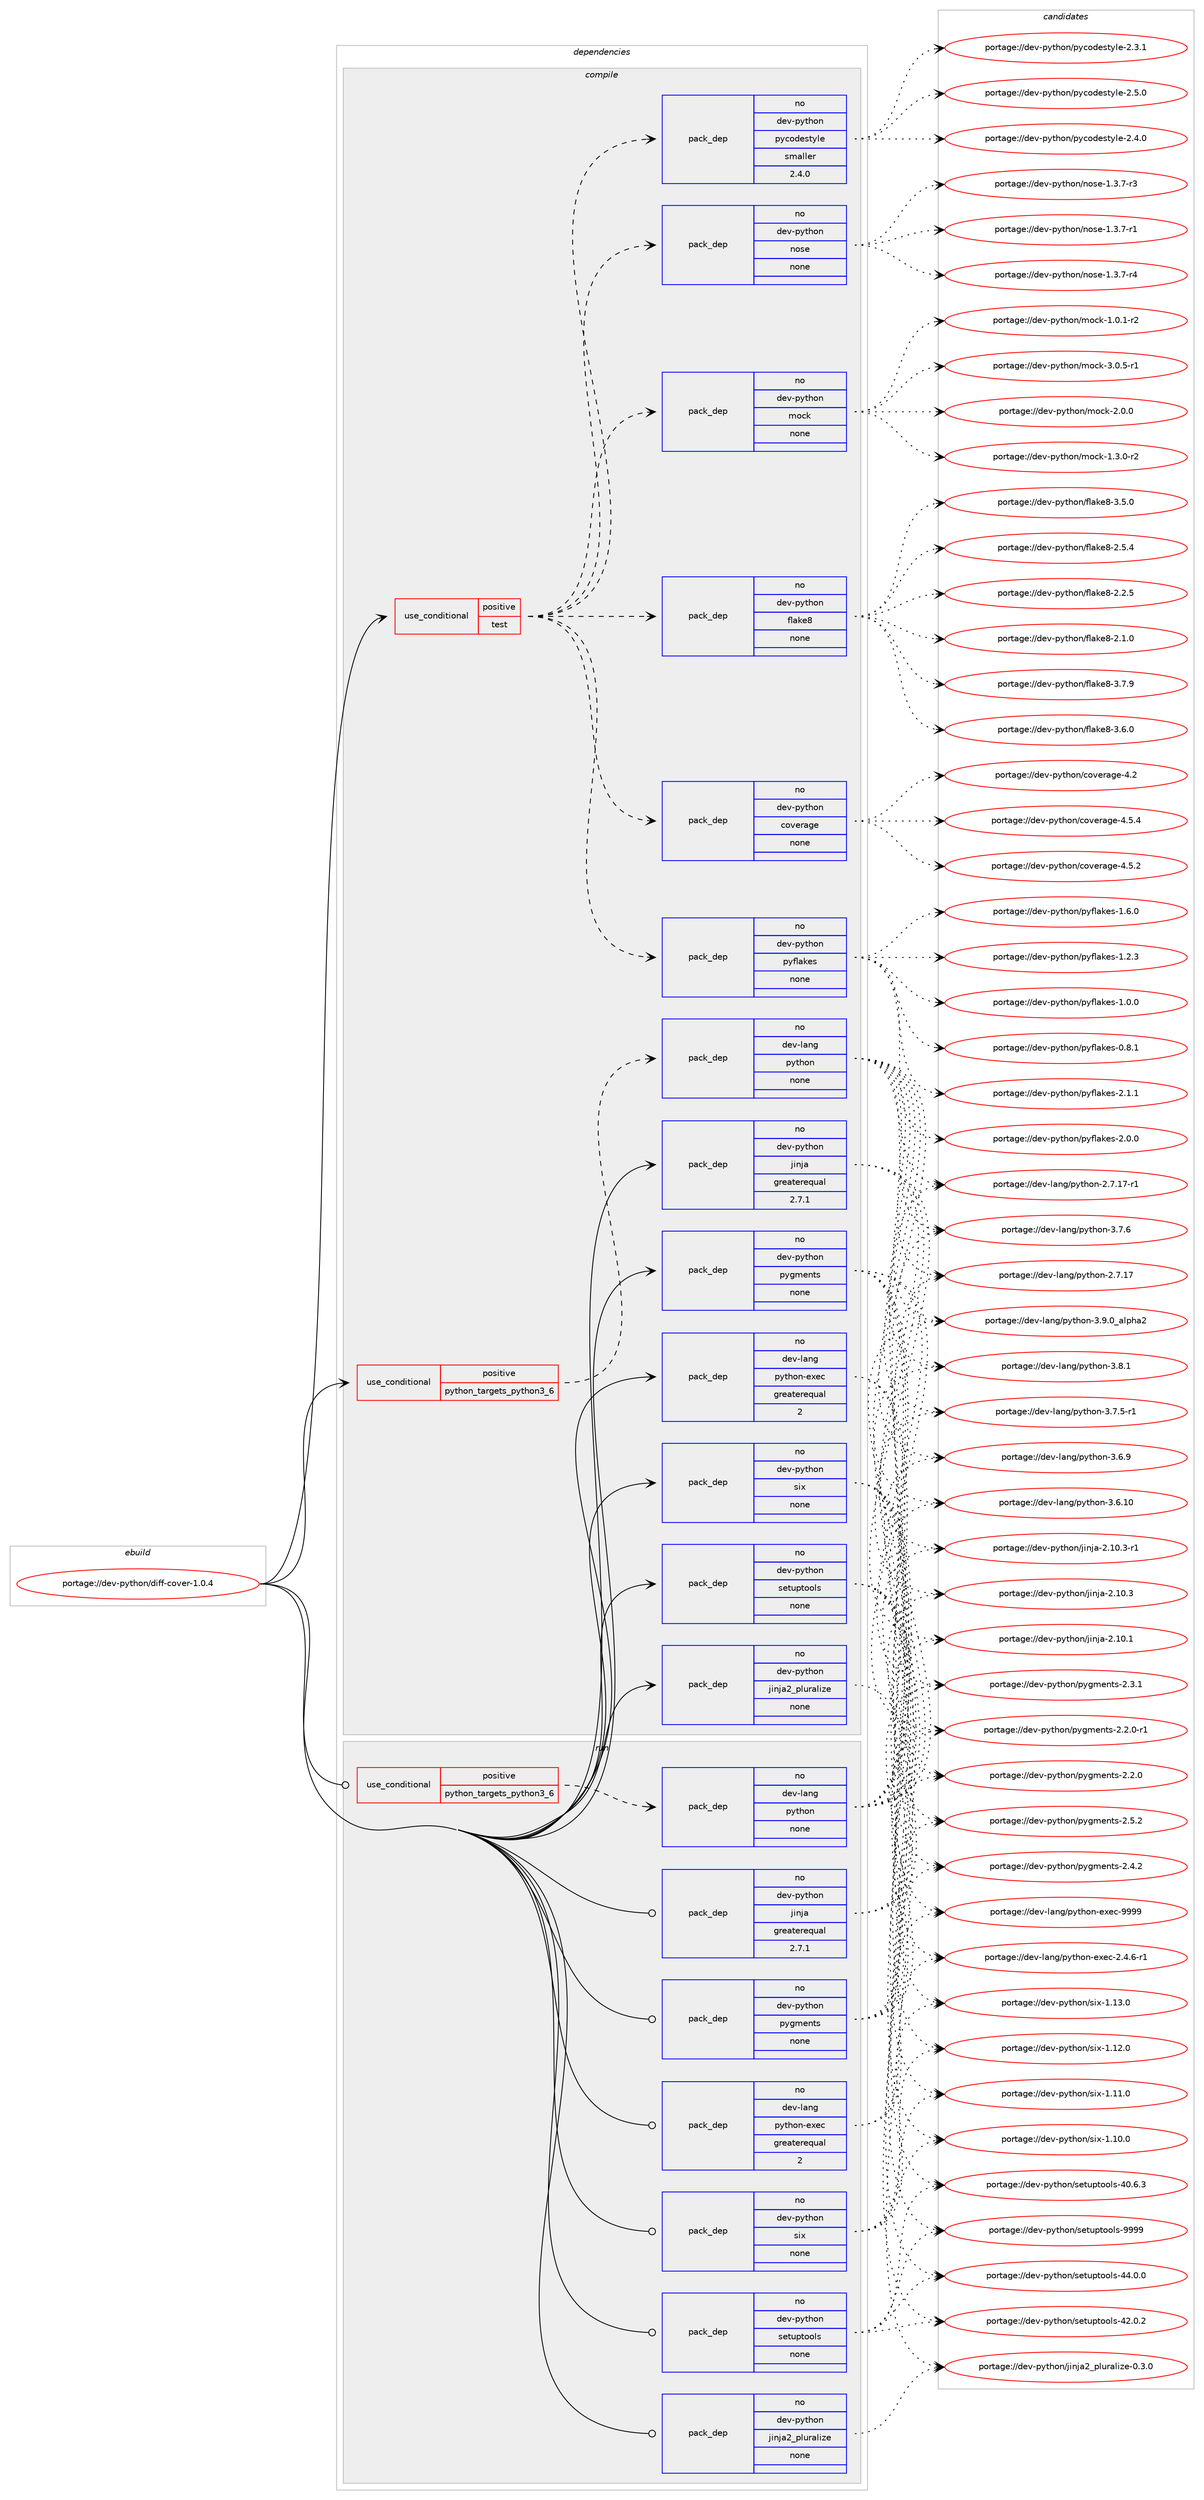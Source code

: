 digraph prolog {

# *************
# Graph options
# *************

newrank=true;
concentrate=true;
compound=true;
graph [rankdir=LR,fontname=Helvetica,fontsize=10,ranksep=1.5];#, ranksep=2.5, nodesep=0.2];
edge  [arrowhead=vee];
node  [fontname=Helvetica,fontsize=10];

# **********
# The ebuild
# **********

subgraph cluster_leftcol {
color=gray;
label=<<i>ebuild</i>>;
id [label="portage://dev-python/diff-cover-1.0.4", color=red, width=4, href="../dev-python/diff-cover-1.0.4.svg"];
}

# ****************
# The dependencies
# ****************

subgraph cluster_midcol {
color=gray;
label=<<i>dependencies</i>>;
subgraph cluster_compile {
fillcolor="#eeeeee";
style=filled;
label=<<i>compile</i>>;
subgraph cond116962 {
dependency464679 [label=<<TABLE BORDER="0" CELLBORDER="1" CELLSPACING="0" CELLPADDING="4"><TR><TD ROWSPAN="3" CELLPADDING="10">use_conditional</TD></TR><TR><TD>positive</TD></TR><TR><TD>python_targets_python3_6</TD></TR></TABLE>>, shape=none, color=red];
subgraph pack342724 {
dependency464680 [label=<<TABLE BORDER="0" CELLBORDER="1" CELLSPACING="0" CELLPADDING="4" WIDTH="220"><TR><TD ROWSPAN="6" CELLPADDING="30">pack_dep</TD></TR><TR><TD WIDTH="110">no</TD></TR><TR><TD>dev-lang</TD></TR><TR><TD>python</TD></TR><TR><TD>none</TD></TR><TR><TD></TD></TR></TABLE>>, shape=none, color=blue];
}
dependency464679:e -> dependency464680:w [weight=20,style="dashed",arrowhead="vee"];
}
id:e -> dependency464679:w [weight=20,style="solid",arrowhead="vee"];
subgraph cond116963 {
dependency464681 [label=<<TABLE BORDER="0" CELLBORDER="1" CELLSPACING="0" CELLPADDING="4"><TR><TD ROWSPAN="3" CELLPADDING="10">use_conditional</TD></TR><TR><TD>positive</TD></TR><TR><TD>test</TD></TR></TABLE>>, shape=none, color=red];
subgraph pack342725 {
dependency464682 [label=<<TABLE BORDER="0" CELLBORDER="1" CELLSPACING="0" CELLPADDING="4" WIDTH="220"><TR><TD ROWSPAN="6" CELLPADDING="30">pack_dep</TD></TR><TR><TD WIDTH="110">no</TD></TR><TR><TD>dev-python</TD></TR><TR><TD>coverage</TD></TR><TR><TD>none</TD></TR><TR><TD></TD></TR></TABLE>>, shape=none, color=blue];
}
dependency464681:e -> dependency464682:w [weight=20,style="dashed",arrowhead="vee"];
subgraph pack342726 {
dependency464683 [label=<<TABLE BORDER="0" CELLBORDER="1" CELLSPACING="0" CELLPADDING="4" WIDTH="220"><TR><TD ROWSPAN="6" CELLPADDING="30">pack_dep</TD></TR><TR><TD WIDTH="110">no</TD></TR><TR><TD>dev-python</TD></TR><TR><TD>flake8</TD></TR><TR><TD>none</TD></TR><TR><TD></TD></TR></TABLE>>, shape=none, color=blue];
}
dependency464681:e -> dependency464683:w [weight=20,style="dashed",arrowhead="vee"];
subgraph pack342727 {
dependency464684 [label=<<TABLE BORDER="0" CELLBORDER="1" CELLSPACING="0" CELLPADDING="4" WIDTH="220"><TR><TD ROWSPAN="6" CELLPADDING="30">pack_dep</TD></TR><TR><TD WIDTH="110">no</TD></TR><TR><TD>dev-python</TD></TR><TR><TD>mock</TD></TR><TR><TD>none</TD></TR><TR><TD></TD></TR></TABLE>>, shape=none, color=blue];
}
dependency464681:e -> dependency464684:w [weight=20,style="dashed",arrowhead="vee"];
subgraph pack342728 {
dependency464685 [label=<<TABLE BORDER="0" CELLBORDER="1" CELLSPACING="0" CELLPADDING="4" WIDTH="220"><TR><TD ROWSPAN="6" CELLPADDING="30">pack_dep</TD></TR><TR><TD WIDTH="110">no</TD></TR><TR><TD>dev-python</TD></TR><TR><TD>nose</TD></TR><TR><TD>none</TD></TR><TR><TD></TD></TR></TABLE>>, shape=none, color=blue];
}
dependency464681:e -> dependency464685:w [weight=20,style="dashed",arrowhead="vee"];
subgraph pack342729 {
dependency464686 [label=<<TABLE BORDER="0" CELLBORDER="1" CELLSPACING="0" CELLPADDING="4" WIDTH="220"><TR><TD ROWSPAN="6" CELLPADDING="30">pack_dep</TD></TR><TR><TD WIDTH="110">no</TD></TR><TR><TD>dev-python</TD></TR><TR><TD>pycodestyle</TD></TR><TR><TD>smaller</TD></TR><TR><TD>2.4.0</TD></TR></TABLE>>, shape=none, color=blue];
}
dependency464681:e -> dependency464686:w [weight=20,style="dashed",arrowhead="vee"];
subgraph pack342730 {
dependency464687 [label=<<TABLE BORDER="0" CELLBORDER="1" CELLSPACING="0" CELLPADDING="4" WIDTH="220"><TR><TD ROWSPAN="6" CELLPADDING="30">pack_dep</TD></TR><TR><TD WIDTH="110">no</TD></TR><TR><TD>dev-python</TD></TR><TR><TD>pyflakes</TD></TR><TR><TD>none</TD></TR><TR><TD></TD></TR></TABLE>>, shape=none, color=blue];
}
dependency464681:e -> dependency464687:w [weight=20,style="dashed",arrowhead="vee"];
}
id:e -> dependency464681:w [weight=20,style="solid",arrowhead="vee"];
subgraph pack342731 {
dependency464688 [label=<<TABLE BORDER="0" CELLBORDER="1" CELLSPACING="0" CELLPADDING="4" WIDTH="220"><TR><TD ROWSPAN="6" CELLPADDING="30">pack_dep</TD></TR><TR><TD WIDTH="110">no</TD></TR><TR><TD>dev-lang</TD></TR><TR><TD>python-exec</TD></TR><TR><TD>greaterequal</TD></TR><TR><TD>2</TD></TR></TABLE>>, shape=none, color=blue];
}
id:e -> dependency464688:w [weight=20,style="solid",arrowhead="vee"];
subgraph pack342732 {
dependency464689 [label=<<TABLE BORDER="0" CELLBORDER="1" CELLSPACING="0" CELLPADDING="4" WIDTH="220"><TR><TD ROWSPAN="6" CELLPADDING="30">pack_dep</TD></TR><TR><TD WIDTH="110">no</TD></TR><TR><TD>dev-python</TD></TR><TR><TD>jinja</TD></TR><TR><TD>greaterequal</TD></TR><TR><TD>2.7.1</TD></TR></TABLE>>, shape=none, color=blue];
}
id:e -> dependency464689:w [weight=20,style="solid",arrowhead="vee"];
subgraph pack342733 {
dependency464690 [label=<<TABLE BORDER="0" CELLBORDER="1" CELLSPACING="0" CELLPADDING="4" WIDTH="220"><TR><TD ROWSPAN="6" CELLPADDING="30">pack_dep</TD></TR><TR><TD WIDTH="110">no</TD></TR><TR><TD>dev-python</TD></TR><TR><TD>jinja2_pluralize</TD></TR><TR><TD>none</TD></TR><TR><TD></TD></TR></TABLE>>, shape=none, color=blue];
}
id:e -> dependency464690:w [weight=20,style="solid",arrowhead="vee"];
subgraph pack342734 {
dependency464691 [label=<<TABLE BORDER="0" CELLBORDER="1" CELLSPACING="0" CELLPADDING="4" WIDTH="220"><TR><TD ROWSPAN="6" CELLPADDING="30">pack_dep</TD></TR><TR><TD WIDTH="110">no</TD></TR><TR><TD>dev-python</TD></TR><TR><TD>pygments</TD></TR><TR><TD>none</TD></TR><TR><TD></TD></TR></TABLE>>, shape=none, color=blue];
}
id:e -> dependency464691:w [weight=20,style="solid",arrowhead="vee"];
subgraph pack342735 {
dependency464692 [label=<<TABLE BORDER="0" CELLBORDER="1" CELLSPACING="0" CELLPADDING="4" WIDTH="220"><TR><TD ROWSPAN="6" CELLPADDING="30">pack_dep</TD></TR><TR><TD WIDTH="110">no</TD></TR><TR><TD>dev-python</TD></TR><TR><TD>setuptools</TD></TR><TR><TD>none</TD></TR><TR><TD></TD></TR></TABLE>>, shape=none, color=blue];
}
id:e -> dependency464692:w [weight=20,style="solid",arrowhead="vee"];
subgraph pack342736 {
dependency464693 [label=<<TABLE BORDER="0" CELLBORDER="1" CELLSPACING="0" CELLPADDING="4" WIDTH="220"><TR><TD ROWSPAN="6" CELLPADDING="30">pack_dep</TD></TR><TR><TD WIDTH="110">no</TD></TR><TR><TD>dev-python</TD></TR><TR><TD>six</TD></TR><TR><TD>none</TD></TR><TR><TD></TD></TR></TABLE>>, shape=none, color=blue];
}
id:e -> dependency464693:w [weight=20,style="solid",arrowhead="vee"];
}
subgraph cluster_compileandrun {
fillcolor="#eeeeee";
style=filled;
label=<<i>compile and run</i>>;
}
subgraph cluster_run {
fillcolor="#eeeeee";
style=filled;
label=<<i>run</i>>;
subgraph cond116964 {
dependency464694 [label=<<TABLE BORDER="0" CELLBORDER="1" CELLSPACING="0" CELLPADDING="4"><TR><TD ROWSPAN="3" CELLPADDING="10">use_conditional</TD></TR><TR><TD>positive</TD></TR><TR><TD>python_targets_python3_6</TD></TR></TABLE>>, shape=none, color=red];
subgraph pack342737 {
dependency464695 [label=<<TABLE BORDER="0" CELLBORDER="1" CELLSPACING="0" CELLPADDING="4" WIDTH="220"><TR><TD ROWSPAN="6" CELLPADDING="30">pack_dep</TD></TR><TR><TD WIDTH="110">no</TD></TR><TR><TD>dev-lang</TD></TR><TR><TD>python</TD></TR><TR><TD>none</TD></TR><TR><TD></TD></TR></TABLE>>, shape=none, color=blue];
}
dependency464694:e -> dependency464695:w [weight=20,style="dashed",arrowhead="vee"];
}
id:e -> dependency464694:w [weight=20,style="solid",arrowhead="odot"];
subgraph pack342738 {
dependency464696 [label=<<TABLE BORDER="0" CELLBORDER="1" CELLSPACING="0" CELLPADDING="4" WIDTH="220"><TR><TD ROWSPAN="6" CELLPADDING="30">pack_dep</TD></TR><TR><TD WIDTH="110">no</TD></TR><TR><TD>dev-lang</TD></TR><TR><TD>python-exec</TD></TR><TR><TD>greaterequal</TD></TR><TR><TD>2</TD></TR></TABLE>>, shape=none, color=blue];
}
id:e -> dependency464696:w [weight=20,style="solid",arrowhead="odot"];
subgraph pack342739 {
dependency464697 [label=<<TABLE BORDER="0" CELLBORDER="1" CELLSPACING="0" CELLPADDING="4" WIDTH="220"><TR><TD ROWSPAN="6" CELLPADDING="30">pack_dep</TD></TR><TR><TD WIDTH="110">no</TD></TR><TR><TD>dev-python</TD></TR><TR><TD>jinja</TD></TR><TR><TD>greaterequal</TD></TR><TR><TD>2.7.1</TD></TR></TABLE>>, shape=none, color=blue];
}
id:e -> dependency464697:w [weight=20,style="solid",arrowhead="odot"];
subgraph pack342740 {
dependency464698 [label=<<TABLE BORDER="0" CELLBORDER="1" CELLSPACING="0" CELLPADDING="4" WIDTH="220"><TR><TD ROWSPAN="6" CELLPADDING="30">pack_dep</TD></TR><TR><TD WIDTH="110">no</TD></TR><TR><TD>dev-python</TD></TR><TR><TD>jinja2_pluralize</TD></TR><TR><TD>none</TD></TR><TR><TD></TD></TR></TABLE>>, shape=none, color=blue];
}
id:e -> dependency464698:w [weight=20,style="solid",arrowhead="odot"];
subgraph pack342741 {
dependency464699 [label=<<TABLE BORDER="0" CELLBORDER="1" CELLSPACING="0" CELLPADDING="4" WIDTH="220"><TR><TD ROWSPAN="6" CELLPADDING="30">pack_dep</TD></TR><TR><TD WIDTH="110">no</TD></TR><TR><TD>dev-python</TD></TR><TR><TD>pygments</TD></TR><TR><TD>none</TD></TR><TR><TD></TD></TR></TABLE>>, shape=none, color=blue];
}
id:e -> dependency464699:w [weight=20,style="solid",arrowhead="odot"];
subgraph pack342742 {
dependency464700 [label=<<TABLE BORDER="0" CELLBORDER="1" CELLSPACING="0" CELLPADDING="4" WIDTH="220"><TR><TD ROWSPAN="6" CELLPADDING="30">pack_dep</TD></TR><TR><TD WIDTH="110">no</TD></TR><TR><TD>dev-python</TD></TR><TR><TD>setuptools</TD></TR><TR><TD>none</TD></TR><TR><TD></TD></TR></TABLE>>, shape=none, color=blue];
}
id:e -> dependency464700:w [weight=20,style="solid",arrowhead="odot"];
subgraph pack342743 {
dependency464701 [label=<<TABLE BORDER="0" CELLBORDER="1" CELLSPACING="0" CELLPADDING="4" WIDTH="220"><TR><TD ROWSPAN="6" CELLPADDING="30">pack_dep</TD></TR><TR><TD WIDTH="110">no</TD></TR><TR><TD>dev-python</TD></TR><TR><TD>six</TD></TR><TR><TD>none</TD></TR><TR><TD></TD></TR></TABLE>>, shape=none, color=blue];
}
id:e -> dependency464701:w [weight=20,style="solid",arrowhead="odot"];
}
}

# **************
# The candidates
# **************

subgraph cluster_choices {
rank=same;
color=gray;
label=<<i>candidates</i>>;

subgraph choice342724 {
color=black;
nodesep=1;
choice10010111845108971101034711212111610411111045514657464895971081121049750 [label="portage://dev-lang/python-3.9.0_alpha2", color=red, width=4,href="../dev-lang/python-3.9.0_alpha2.svg"];
choice100101118451089711010347112121116104111110455146564649 [label="portage://dev-lang/python-3.8.1", color=red, width=4,href="../dev-lang/python-3.8.1.svg"];
choice100101118451089711010347112121116104111110455146554654 [label="portage://dev-lang/python-3.7.6", color=red, width=4,href="../dev-lang/python-3.7.6.svg"];
choice1001011184510897110103471121211161041111104551465546534511449 [label="portage://dev-lang/python-3.7.5-r1", color=red, width=4,href="../dev-lang/python-3.7.5-r1.svg"];
choice100101118451089711010347112121116104111110455146544657 [label="portage://dev-lang/python-3.6.9", color=red, width=4,href="../dev-lang/python-3.6.9.svg"];
choice10010111845108971101034711212111610411111045514654464948 [label="portage://dev-lang/python-3.6.10", color=red, width=4,href="../dev-lang/python-3.6.10.svg"];
choice100101118451089711010347112121116104111110455046554649554511449 [label="portage://dev-lang/python-2.7.17-r1", color=red, width=4,href="../dev-lang/python-2.7.17-r1.svg"];
choice10010111845108971101034711212111610411111045504655464955 [label="portage://dev-lang/python-2.7.17", color=red, width=4,href="../dev-lang/python-2.7.17.svg"];
dependency464680:e -> choice10010111845108971101034711212111610411111045514657464895971081121049750:w [style=dotted,weight="100"];
dependency464680:e -> choice100101118451089711010347112121116104111110455146564649:w [style=dotted,weight="100"];
dependency464680:e -> choice100101118451089711010347112121116104111110455146554654:w [style=dotted,weight="100"];
dependency464680:e -> choice1001011184510897110103471121211161041111104551465546534511449:w [style=dotted,weight="100"];
dependency464680:e -> choice100101118451089711010347112121116104111110455146544657:w [style=dotted,weight="100"];
dependency464680:e -> choice10010111845108971101034711212111610411111045514654464948:w [style=dotted,weight="100"];
dependency464680:e -> choice100101118451089711010347112121116104111110455046554649554511449:w [style=dotted,weight="100"];
dependency464680:e -> choice10010111845108971101034711212111610411111045504655464955:w [style=dotted,weight="100"];
}
subgraph choice342725 {
color=black;
nodesep=1;
choice10010111845112121116104111110479911111810111497103101455246534652 [label="portage://dev-python/coverage-4.5.4", color=red, width=4,href="../dev-python/coverage-4.5.4.svg"];
choice10010111845112121116104111110479911111810111497103101455246534650 [label="portage://dev-python/coverage-4.5.2", color=red, width=4,href="../dev-python/coverage-4.5.2.svg"];
choice1001011184511212111610411111047991111181011149710310145524650 [label="portage://dev-python/coverage-4.2", color=red, width=4,href="../dev-python/coverage-4.2.svg"];
dependency464682:e -> choice10010111845112121116104111110479911111810111497103101455246534652:w [style=dotted,weight="100"];
dependency464682:e -> choice10010111845112121116104111110479911111810111497103101455246534650:w [style=dotted,weight="100"];
dependency464682:e -> choice1001011184511212111610411111047991111181011149710310145524650:w [style=dotted,weight="100"];
}
subgraph choice342726 {
color=black;
nodesep=1;
choice10010111845112121116104111110471021089710710156455146554657 [label="portage://dev-python/flake8-3.7.9", color=red, width=4,href="../dev-python/flake8-3.7.9.svg"];
choice10010111845112121116104111110471021089710710156455146544648 [label="portage://dev-python/flake8-3.6.0", color=red, width=4,href="../dev-python/flake8-3.6.0.svg"];
choice10010111845112121116104111110471021089710710156455146534648 [label="portage://dev-python/flake8-3.5.0", color=red, width=4,href="../dev-python/flake8-3.5.0.svg"];
choice10010111845112121116104111110471021089710710156455046534652 [label="portage://dev-python/flake8-2.5.4", color=red, width=4,href="../dev-python/flake8-2.5.4.svg"];
choice10010111845112121116104111110471021089710710156455046504653 [label="portage://dev-python/flake8-2.2.5", color=red, width=4,href="../dev-python/flake8-2.2.5.svg"];
choice10010111845112121116104111110471021089710710156455046494648 [label="portage://dev-python/flake8-2.1.0", color=red, width=4,href="../dev-python/flake8-2.1.0.svg"];
dependency464683:e -> choice10010111845112121116104111110471021089710710156455146554657:w [style=dotted,weight="100"];
dependency464683:e -> choice10010111845112121116104111110471021089710710156455146544648:w [style=dotted,weight="100"];
dependency464683:e -> choice10010111845112121116104111110471021089710710156455146534648:w [style=dotted,weight="100"];
dependency464683:e -> choice10010111845112121116104111110471021089710710156455046534652:w [style=dotted,weight="100"];
dependency464683:e -> choice10010111845112121116104111110471021089710710156455046504653:w [style=dotted,weight="100"];
dependency464683:e -> choice10010111845112121116104111110471021089710710156455046494648:w [style=dotted,weight="100"];
}
subgraph choice342727 {
color=black;
nodesep=1;
choice1001011184511212111610411111047109111991074551464846534511449 [label="portage://dev-python/mock-3.0.5-r1", color=red, width=4,href="../dev-python/mock-3.0.5-r1.svg"];
choice100101118451121211161041111104710911199107455046484648 [label="portage://dev-python/mock-2.0.0", color=red, width=4,href="../dev-python/mock-2.0.0.svg"];
choice1001011184511212111610411111047109111991074549465146484511450 [label="portage://dev-python/mock-1.3.0-r2", color=red, width=4,href="../dev-python/mock-1.3.0-r2.svg"];
choice1001011184511212111610411111047109111991074549464846494511450 [label="portage://dev-python/mock-1.0.1-r2", color=red, width=4,href="../dev-python/mock-1.0.1-r2.svg"];
dependency464684:e -> choice1001011184511212111610411111047109111991074551464846534511449:w [style=dotted,weight="100"];
dependency464684:e -> choice100101118451121211161041111104710911199107455046484648:w [style=dotted,weight="100"];
dependency464684:e -> choice1001011184511212111610411111047109111991074549465146484511450:w [style=dotted,weight="100"];
dependency464684:e -> choice1001011184511212111610411111047109111991074549464846494511450:w [style=dotted,weight="100"];
}
subgraph choice342728 {
color=black;
nodesep=1;
choice10010111845112121116104111110471101111151014549465146554511452 [label="portage://dev-python/nose-1.3.7-r4", color=red, width=4,href="../dev-python/nose-1.3.7-r4.svg"];
choice10010111845112121116104111110471101111151014549465146554511451 [label="portage://dev-python/nose-1.3.7-r3", color=red, width=4,href="../dev-python/nose-1.3.7-r3.svg"];
choice10010111845112121116104111110471101111151014549465146554511449 [label="portage://dev-python/nose-1.3.7-r1", color=red, width=4,href="../dev-python/nose-1.3.7-r1.svg"];
dependency464685:e -> choice10010111845112121116104111110471101111151014549465146554511452:w [style=dotted,weight="100"];
dependency464685:e -> choice10010111845112121116104111110471101111151014549465146554511451:w [style=dotted,weight="100"];
dependency464685:e -> choice10010111845112121116104111110471101111151014549465146554511449:w [style=dotted,weight="100"];
}
subgraph choice342729 {
color=black;
nodesep=1;
choice100101118451121211161041111104711212199111100101115116121108101455046534648 [label="portage://dev-python/pycodestyle-2.5.0", color=red, width=4,href="../dev-python/pycodestyle-2.5.0.svg"];
choice100101118451121211161041111104711212199111100101115116121108101455046524648 [label="portage://dev-python/pycodestyle-2.4.0", color=red, width=4,href="../dev-python/pycodestyle-2.4.0.svg"];
choice100101118451121211161041111104711212199111100101115116121108101455046514649 [label="portage://dev-python/pycodestyle-2.3.1", color=red, width=4,href="../dev-python/pycodestyle-2.3.1.svg"];
dependency464686:e -> choice100101118451121211161041111104711212199111100101115116121108101455046534648:w [style=dotted,weight="100"];
dependency464686:e -> choice100101118451121211161041111104711212199111100101115116121108101455046524648:w [style=dotted,weight="100"];
dependency464686:e -> choice100101118451121211161041111104711212199111100101115116121108101455046514649:w [style=dotted,weight="100"];
}
subgraph choice342730 {
color=black;
nodesep=1;
choice100101118451121211161041111104711212110210897107101115455046494649 [label="portage://dev-python/pyflakes-2.1.1", color=red, width=4,href="../dev-python/pyflakes-2.1.1.svg"];
choice100101118451121211161041111104711212110210897107101115455046484648 [label="portage://dev-python/pyflakes-2.0.0", color=red, width=4,href="../dev-python/pyflakes-2.0.0.svg"];
choice100101118451121211161041111104711212110210897107101115454946544648 [label="portage://dev-python/pyflakes-1.6.0", color=red, width=4,href="../dev-python/pyflakes-1.6.0.svg"];
choice100101118451121211161041111104711212110210897107101115454946504651 [label="portage://dev-python/pyflakes-1.2.3", color=red, width=4,href="../dev-python/pyflakes-1.2.3.svg"];
choice100101118451121211161041111104711212110210897107101115454946484648 [label="portage://dev-python/pyflakes-1.0.0", color=red, width=4,href="../dev-python/pyflakes-1.0.0.svg"];
choice100101118451121211161041111104711212110210897107101115454846564649 [label="portage://dev-python/pyflakes-0.8.1", color=red, width=4,href="../dev-python/pyflakes-0.8.1.svg"];
dependency464687:e -> choice100101118451121211161041111104711212110210897107101115455046494649:w [style=dotted,weight="100"];
dependency464687:e -> choice100101118451121211161041111104711212110210897107101115455046484648:w [style=dotted,weight="100"];
dependency464687:e -> choice100101118451121211161041111104711212110210897107101115454946544648:w [style=dotted,weight="100"];
dependency464687:e -> choice100101118451121211161041111104711212110210897107101115454946504651:w [style=dotted,weight="100"];
dependency464687:e -> choice100101118451121211161041111104711212110210897107101115454946484648:w [style=dotted,weight="100"];
dependency464687:e -> choice100101118451121211161041111104711212110210897107101115454846564649:w [style=dotted,weight="100"];
}
subgraph choice342731 {
color=black;
nodesep=1;
choice10010111845108971101034711212111610411111045101120101994557575757 [label="portage://dev-lang/python-exec-9999", color=red, width=4,href="../dev-lang/python-exec-9999.svg"];
choice10010111845108971101034711212111610411111045101120101994550465246544511449 [label="portage://dev-lang/python-exec-2.4.6-r1", color=red, width=4,href="../dev-lang/python-exec-2.4.6-r1.svg"];
dependency464688:e -> choice10010111845108971101034711212111610411111045101120101994557575757:w [style=dotted,weight="100"];
dependency464688:e -> choice10010111845108971101034711212111610411111045101120101994550465246544511449:w [style=dotted,weight="100"];
}
subgraph choice342732 {
color=black;
nodesep=1;
choice100101118451121211161041111104710610511010697455046494846514511449 [label="portage://dev-python/jinja-2.10.3-r1", color=red, width=4,href="../dev-python/jinja-2.10.3-r1.svg"];
choice10010111845112121116104111110471061051101069745504649484651 [label="portage://dev-python/jinja-2.10.3", color=red, width=4,href="../dev-python/jinja-2.10.3.svg"];
choice10010111845112121116104111110471061051101069745504649484649 [label="portage://dev-python/jinja-2.10.1", color=red, width=4,href="../dev-python/jinja-2.10.1.svg"];
dependency464689:e -> choice100101118451121211161041111104710610511010697455046494846514511449:w [style=dotted,weight="100"];
dependency464689:e -> choice10010111845112121116104111110471061051101069745504649484651:w [style=dotted,weight="100"];
dependency464689:e -> choice10010111845112121116104111110471061051101069745504649484649:w [style=dotted,weight="100"];
}
subgraph choice342733 {
color=black;
nodesep=1;
choice100101118451121211161041111104710610511010697509511210811711497108105122101454846514648 [label="portage://dev-python/jinja2_pluralize-0.3.0", color=red, width=4,href="../dev-python/jinja2_pluralize-0.3.0.svg"];
dependency464690:e -> choice100101118451121211161041111104710610511010697509511210811711497108105122101454846514648:w [style=dotted,weight="100"];
}
subgraph choice342734 {
color=black;
nodesep=1;
choice1001011184511212111610411111047112121103109101110116115455046534650 [label="portage://dev-python/pygments-2.5.2", color=red, width=4,href="../dev-python/pygments-2.5.2.svg"];
choice1001011184511212111610411111047112121103109101110116115455046524650 [label="portage://dev-python/pygments-2.4.2", color=red, width=4,href="../dev-python/pygments-2.4.2.svg"];
choice1001011184511212111610411111047112121103109101110116115455046514649 [label="portage://dev-python/pygments-2.3.1", color=red, width=4,href="../dev-python/pygments-2.3.1.svg"];
choice10010111845112121116104111110471121211031091011101161154550465046484511449 [label="portage://dev-python/pygments-2.2.0-r1", color=red, width=4,href="../dev-python/pygments-2.2.0-r1.svg"];
choice1001011184511212111610411111047112121103109101110116115455046504648 [label="portage://dev-python/pygments-2.2.0", color=red, width=4,href="../dev-python/pygments-2.2.0.svg"];
dependency464691:e -> choice1001011184511212111610411111047112121103109101110116115455046534650:w [style=dotted,weight="100"];
dependency464691:e -> choice1001011184511212111610411111047112121103109101110116115455046524650:w [style=dotted,weight="100"];
dependency464691:e -> choice1001011184511212111610411111047112121103109101110116115455046514649:w [style=dotted,weight="100"];
dependency464691:e -> choice10010111845112121116104111110471121211031091011101161154550465046484511449:w [style=dotted,weight="100"];
dependency464691:e -> choice1001011184511212111610411111047112121103109101110116115455046504648:w [style=dotted,weight="100"];
}
subgraph choice342735 {
color=black;
nodesep=1;
choice10010111845112121116104111110471151011161171121161111111081154557575757 [label="portage://dev-python/setuptools-9999", color=red, width=4,href="../dev-python/setuptools-9999.svg"];
choice100101118451121211161041111104711510111611711211611111110811545525246484648 [label="portage://dev-python/setuptools-44.0.0", color=red, width=4,href="../dev-python/setuptools-44.0.0.svg"];
choice100101118451121211161041111104711510111611711211611111110811545525046484650 [label="portage://dev-python/setuptools-42.0.2", color=red, width=4,href="../dev-python/setuptools-42.0.2.svg"];
choice100101118451121211161041111104711510111611711211611111110811545524846544651 [label="portage://dev-python/setuptools-40.6.3", color=red, width=4,href="../dev-python/setuptools-40.6.3.svg"];
dependency464692:e -> choice10010111845112121116104111110471151011161171121161111111081154557575757:w [style=dotted,weight="100"];
dependency464692:e -> choice100101118451121211161041111104711510111611711211611111110811545525246484648:w [style=dotted,weight="100"];
dependency464692:e -> choice100101118451121211161041111104711510111611711211611111110811545525046484650:w [style=dotted,weight="100"];
dependency464692:e -> choice100101118451121211161041111104711510111611711211611111110811545524846544651:w [style=dotted,weight="100"];
}
subgraph choice342736 {
color=black;
nodesep=1;
choice100101118451121211161041111104711510512045494649514648 [label="portage://dev-python/six-1.13.0", color=red, width=4,href="../dev-python/six-1.13.0.svg"];
choice100101118451121211161041111104711510512045494649504648 [label="portage://dev-python/six-1.12.0", color=red, width=4,href="../dev-python/six-1.12.0.svg"];
choice100101118451121211161041111104711510512045494649494648 [label="portage://dev-python/six-1.11.0", color=red, width=4,href="../dev-python/six-1.11.0.svg"];
choice100101118451121211161041111104711510512045494649484648 [label="portage://dev-python/six-1.10.0", color=red, width=4,href="../dev-python/six-1.10.0.svg"];
dependency464693:e -> choice100101118451121211161041111104711510512045494649514648:w [style=dotted,weight="100"];
dependency464693:e -> choice100101118451121211161041111104711510512045494649504648:w [style=dotted,weight="100"];
dependency464693:e -> choice100101118451121211161041111104711510512045494649494648:w [style=dotted,weight="100"];
dependency464693:e -> choice100101118451121211161041111104711510512045494649484648:w [style=dotted,weight="100"];
}
subgraph choice342737 {
color=black;
nodesep=1;
choice10010111845108971101034711212111610411111045514657464895971081121049750 [label="portage://dev-lang/python-3.9.0_alpha2", color=red, width=4,href="../dev-lang/python-3.9.0_alpha2.svg"];
choice100101118451089711010347112121116104111110455146564649 [label="portage://dev-lang/python-3.8.1", color=red, width=4,href="../dev-lang/python-3.8.1.svg"];
choice100101118451089711010347112121116104111110455146554654 [label="portage://dev-lang/python-3.7.6", color=red, width=4,href="../dev-lang/python-3.7.6.svg"];
choice1001011184510897110103471121211161041111104551465546534511449 [label="portage://dev-lang/python-3.7.5-r1", color=red, width=4,href="../dev-lang/python-3.7.5-r1.svg"];
choice100101118451089711010347112121116104111110455146544657 [label="portage://dev-lang/python-3.6.9", color=red, width=4,href="../dev-lang/python-3.6.9.svg"];
choice10010111845108971101034711212111610411111045514654464948 [label="portage://dev-lang/python-3.6.10", color=red, width=4,href="../dev-lang/python-3.6.10.svg"];
choice100101118451089711010347112121116104111110455046554649554511449 [label="portage://dev-lang/python-2.7.17-r1", color=red, width=4,href="../dev-lang/python-2.7.17-r1.svg"];
choice10010111845108971101034711212111610411111045504655464955 [label="portage://dev-lang/python-2.7.17", color=red, width=4,href="../dev-lang/python-2.7.17.svg"];
dependency464695:e -> choice10010111845108971101034711212111610411111045514657464895971081121049750:w [style=dotted,weight="100"];
dependency464695:e -> choice100101118451089711010347112121116104111110455146564649:w [style=dotted,weight="100"];
dependency464695:e -> choice100101118451089711010347112121116104111110455146554654:w [style=dotted,weight="100"];
dependency464695:e -> choice1001011184510897110103471121211161041111104551465546534511449:w [style=dotted,weight="100"];
dependency464695:e -> choice100101118451089711010347112121116104111110455146544657:w [style=dotted,weight="100"];
dependency464695:e -> choice10010111845108971101034711212111610411111045514654464948:w [style=dotted,weight="100"];
dependency464695:e -> choice100101118451089711010347112121116104111110455046554649554511449:w [style=dotted,weight="100"];
dependency464695:e -> choice10010111845108971101034711212111610411111045504655464955:w [style=dotted,weight="100"];
}
subgraph choice342738 {
color=black;
nodesep=1;
choice10010111845108971101034711212111610411111045101120101994557575757 [label="portage://dev-lang/python-exec-9999", color=red, width=4,href="../dev-lang/python-exec-9999.svg"];
choice10010111845108971101034711212111610411111045101120101994550465246544511449 [label="portage://dev-lang/python-exec-2.4.6-r1", color=red, width=4,href="../dev-lang/python-exec-2.4.6-r1.svg"];
dependency464696:e -> choice10010111845108971101034711212111610411111045101120101994557575757:w [style=dotted,weight="100"];
dependency464696:e -> choice10010111845108971101034711212111610411111045101120101994550465246544511449:w [style=dotted,weight="100"];
}
subgraph choice342739 {
color=black;
nodesep=1;
choice100101118451121211161041111104710610511010697455046494846514511449 [label="portage://dev-python/jinja-2.10.3-r1", color=red, width=4,href="../dev-python/jinja-2.10.3-r1.svg"];
choice10010111845112121116104111110471061051101069745504649484651 [label="portage://dev-python/jinja-2.10.3", color=red, width=4,href="../dev-python/jinja-2.10.3.svg"];
choice10010111845112121116104111110471061051101069745504649484649 [label="portage://dev-python/jinja-2.10.1", color=red, width=4,href="../dev-python/jinja-2.10.1.svg"];
dependency464697:e -> choice100101118451121211161041111104710610511010697455046494846514511449:w [style=dotted,weight="100"];
dependency464697:e -> choice10010111845112121116104111110471061051101069745504649484651:w [style=dotted,weight="100"];
dependency464697:e -> choice10010111845112121116104111110471061051101069745504649484649:w [style=dotted,weight="100"];
}
subgraph choice342740 {
color=black;
nodesep=1;
choice100101118451121211161041111104710610511010697509511210811711497108105122101454846514648 [label="portage://dev-python/jinja2_pluralize-0.3.0", color=red, width=4,href="../dev-python/jinja2_pluralize-0.3.0.svg"];
dependency464698:e -> choice100101118451121211161041111104710610511010697509511210811711497108105122101454846514648:w [style=dotted,weight="100"];
}
subgraph choice342741 {
color=black;
nodesep=1;
choice1001011184511212111610411111047112121103109101110116115455046534650 [label="portage://dev-python/pygments-2.5.2", color=red, width=4,href="../dev-python/pygments-2.5.2.svg"];
choice1001011184511212111610411111047112121103109101110116115455046524650 [label="portage://dev-python/pygments-2.4.2", color=red, width=4,href="../dev-python/pygments-2.4.2.svg"];
choice1001011184511212111610411111047112121103109101110116115455046514649 [label="portage://dev-python/pygments-2.3.1", color=red, width=4,href="../dev-python/pygments-2.3.1.svg"];
choice10010111845112121116104111110471121211031091011101161154550465046484511449 [label="portage://dev-python/pygments-2.2.0-r1", color=red, width=4,href="../dev-python/pygments-2.2.0-r1.svg"];
choice1001011184511212111610411111047112121103109101110116115455046504648 [label="portage://dev-python/pygments-2.2.0", color=red, width=4,href="../dev-python/pygments-2.2.0.svg"];
dependency464699:e -> choice1001011184511212111610411111047112121103109101110116115455046534650:w [style=dotted,weight="100"];
dependency464699:e -> choice1001011184511212111610411111047112121103109101110116115455046524650:w [style=dotted,weight="100"];
dependency464699:e -> choice1001011184511212111610411111047112121103109101110116115455046514649:w [style=dotted,weight="100"];
dependency464699:e -> choice10010111845112121116104111110471121211031091011101161154550465046484511449:w [style=dotted,weight="100"];
dependency464699:e -> choice1001011184511212111610411111047112121103109101110116115455046504648:w [style=dotted,weight="100"];
}
subgraph choice342742 {
color=black;
nodesep=1;
choice10010111845112121116104111110471151011161171121161111111081154557575757 [label="portage://dev-python/setuptools-9999", color=red, width=4,href="../dev-python/setuptools-9999.svg"];
choice100101118451121211161041111104711510111611711211611111110811545525246484648 [label="portage://dev-python/setuptools-44.0.0", color=red, width=4,href="../dev-python/setuptools-44.0.0.svg"];
choice100101118451121211161041111104711510111611711211611111110811545525046484650 [label="portage://dev-python/setuptools-42.0.2", color=red, width=4,href="../dev-python/setuptools-42.0.2.svg"];
choice100101118451121211161041111104711510111611711211611111110811545524846544651 [label="portage://dev-python/setuptools-40.6.3", color=red, width=4,href="../dev-python/setuptools-40.6.3.svg"];
dependency464700:e -> choice10010111845112121116104111110471151011161171121161111111081154557575757:w [style=dotted,weight="100"];
dependency464700:e -> choice100101118451121211161041111104711510111611711211611111110811545525246484648:w [style=dotted,weight="100"];
dependency464700:e -> choice100101118451121211161041111104711510111611711211611111110811545525046484650:w [style=dotted,weight="100"];
dependency464700:e -> choice100101118451121211161041111104711510111611711211611111110811545524846544651:w [style=dotted,weight="100"];
}
subgraph choice342743 {
color=black;
nodesep=1;
choice100101118451121211161041111104711510512045494649514648 [label="portage://dev-python/six-1.13.0", color=red, width=4,href="../dev-python/six-1.13.0.svg"];
choice100101118451121211161041111104711510512045494649504648 [label="portage://dev-python/six-1.12.0", color=red, width=4,href="../dev-python/six-1.12.0.svg"];
choice100101118451121211161041111104711510512045494649494648 [label="portage://dev-python/six-1.11.0", color=red, width=4,href="../dev-python/six-1.11.0.svg"];
choice100101118451121211161041111104711510512045494649484648 [label="portage://dev-python/six-1.10.0", color=red, width=4,href="../dev-python/six-1.10.0.svg"];
dependency464701:e -> choice100101118451121211161041111104711510512045494649514648:w [style=dotted,weight="100"];
dependency464701:e -> choice100101118451121211161041111104711510512045494649504648:w [style=dotted,weight="100"];
dependency464701:e -> choice100101118451121211161041111104711510512045494649494648:w [style=dotted,weight="100"];
dependency464701:e -> choice100101118451121211161041111104711510512045494649484648:w [style=dotted,weight="100"];
}
}

}
